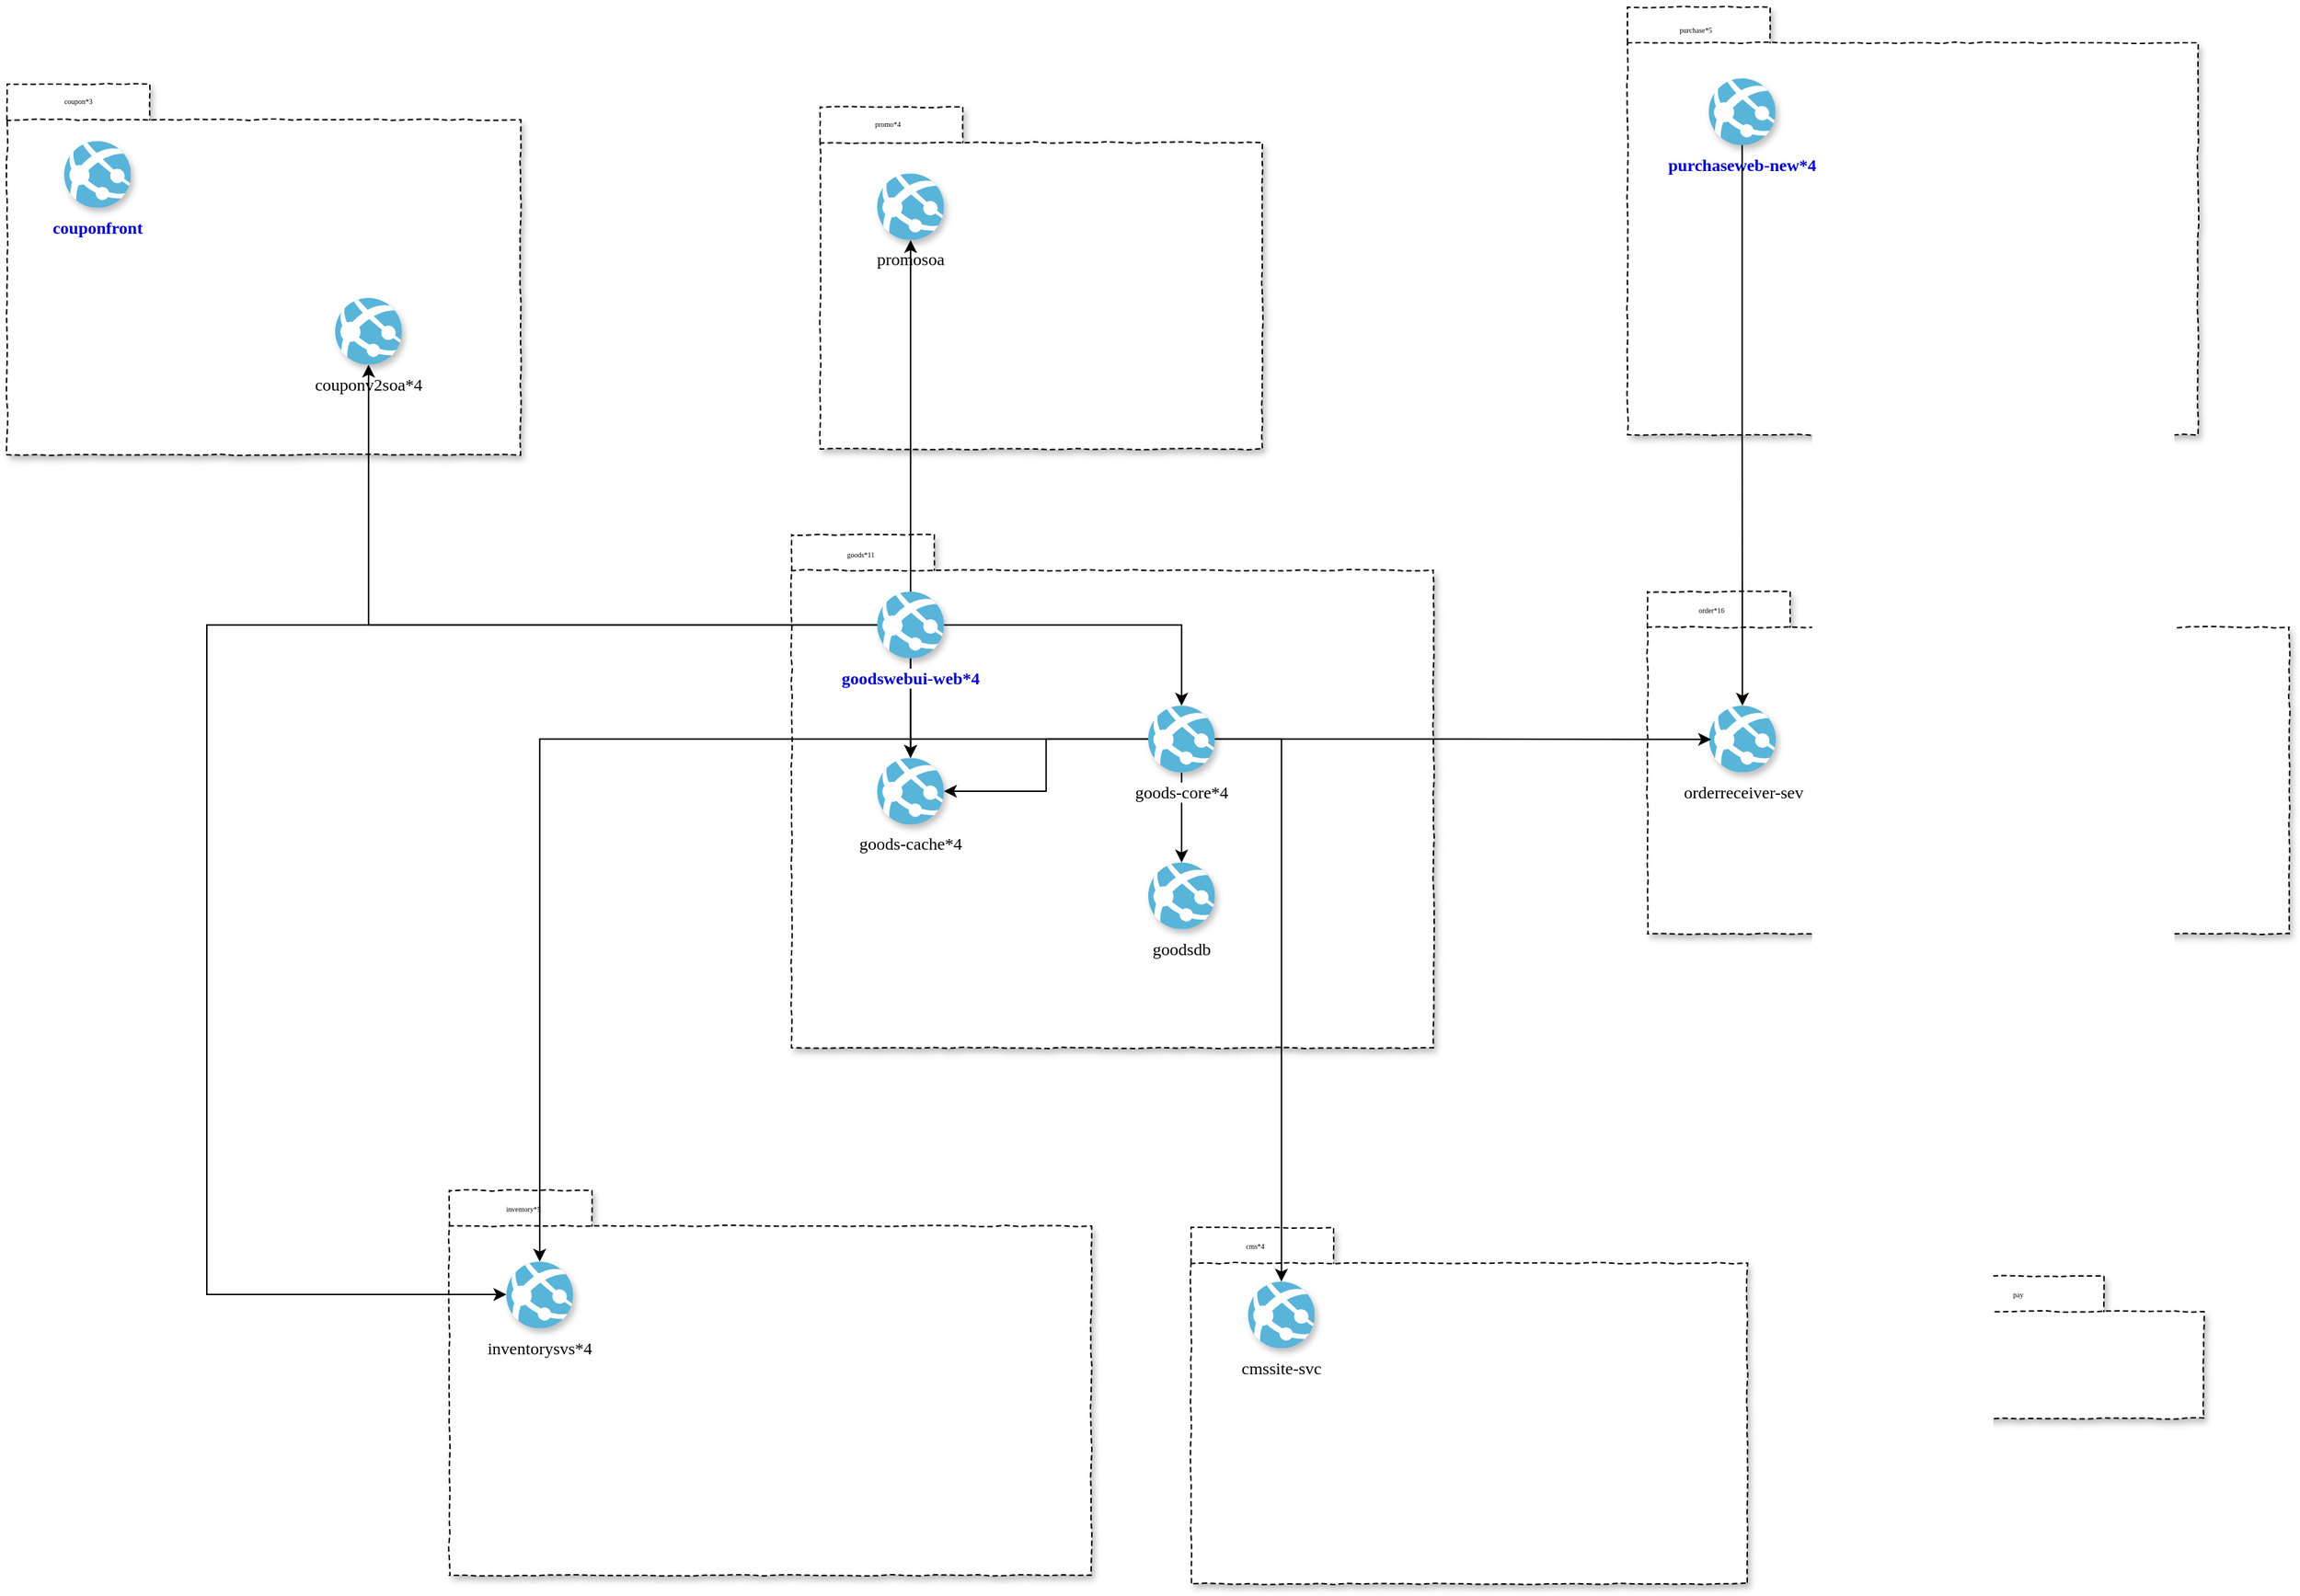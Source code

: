 <mxfile version="20.2.7" type="github">
  <diagram id="czq2NwJjlsjAraEdjovs" name="第 1 页">
    <mxGraphModel dx="1965" dy="1804" grid="1" gridSize="10" guides="1" tooltips="1" connect="1" arrows="1" fold="1" page="1" pageScale="1" pageWidth="827" pageHeight="1169" math="0" shadow="0">
      <root>
        <mxCell id="0" />
        <mxCell id="1" parent="0" />
        <mxCell id="hmzTRBHMW24GZiser8V7-12" value="" style="group" vertex="1" connectable="0" parent="1">
          <mxGeometry x="-220" y="-260" width="450" height="360" as="geometry" />
        </mxCell>
        <mxCell id="hmzTRBHMW24GZiser8V7-7" value="" style="shape=folder;spacingTop=10;tabWidth=100;tabHeight=25;tabPosition=left;dashed=1;enumerate=0;comic=1;jiggle=1;treeMoving=0;treeFolding=0;deletable=1;rotatable=0;noLabel=0;shadow=1;sketch=0;" vertex="1" parent="hmzTRBHMW24GZiser8V7-12">
          <mxGeometry x="10" width="450" height="360" as="geometry" />
        </mxCell>
        <mxCell id="hmzTRBHMW24GZiser8V7-11" value="goods*11" style="text;html=1;strokeColor=none;fillColor=none;align=center;verticalAlign=middle;whiteSpace=wrap;rounded=0;shadow=1;comic=1;sketch=0;jiggle=1;fontFamily=Verdana;fontSize=5;" vertex="1" parent="hmzTRBHMW24GZiser8V7-12">
          <mxGeometry x="14.516" y="-8.882e-16" width="87.097" height="28.8" as="geometry" />
        </mxCell>
        <mxCell id="hmzTRBHMW24GZiser8V7-35" style="edgeStyle=orthogonalEdgeStyle;rounded=0;orthogonalLoop=1;jettySize=auto;html=1;fontFamily=Verdana;fontSize=5;fontColor=#000000;" edge="1" parent="hmzTRBHMW24GZiser8V7-12" source="hmzTRBHMW24GZiser8V7-31" target="hmzTRBHMW24GZiser8V7-34">
          <mxGeometry relative="1" as="geometry" />
        </mxCell>
        <mxCell id="hmzTRBHMW24GZiser8V7-37" style="edgeStyle=orthogonalEdgeStyle;rounded=0;orthogonalLoop=1;jettySize=auto;html=1;fontFamily=Verdana;fontSize=5;fontColor=#000000;" edge="1" parent="hmzTRBHMW24GZiser8V7-12" source="hmzTRBHMW24GZiser8V7-31" target="hmzTRBHMW24GZiser8V7-36">
          <mxGeometry relative="1" as="geometry" />
        </mxCell>
        <mxCell id="hmzTRBHMW24GZiser8V7-44" value="" style="edgeStyle=orthogonalEdgeStyle;rounded=0;orthogonalLoop=1;jettySize=auto;html=1;fontFamily=Verdana;fontSize=5;fontColor=#0000CC;" edge="1" parent="hmzTRBHMW24GZiser8V7-12" source="hmzTRBHMW24GZiser8V7-31" target="hmzTRBHMW24GZiser8V7-36">
          <mxGeometry relative="1" as="geometry" />
        </mxCell>
        <mxCell id="hmzTRBHMW24GZiser8V7-31" value="&lt;b&gt;&lt;font color=&quot;#0000cc&quot;&gt;goodswebui-web*4&lt;/font&gt;&lt;/b&gt;" style="sketch=0;aspect=fixed;html=1;points=[];align=center;image;fontSize=12;image=img/lib/mscae/App_Services.svg;shadow=1;comic=1;jiggle=1;fontFamily=Verdana;" vertex="1" parent="hmzTRBHMW24GZiser8V7-12">
          <mxGeometry x="70" y="40" width="46.8" height="46.8" as="geometry" />
        </mxCell>
        <mxCell id="hmzTRBHMW24GZiser8V7-39" style="edgeStyle=orthogonalEdgeStyle;rounded=0;orthogonalLoop=1;jettySize=auto;html=1;fontFamily=Verdana;fontSize=5;fontColor=#000000;" edge="1" parent="hmzTRBHMW24GZiser8V7-12" source="hmzTRBHMW24GZiser8V7-34" target="hmzTRBHMW24GZiser8V7-38">
          <mxGeometry relative="1" as="geometry" />
        </mxCell>
        <mxCell id="hmzTRBHMW24GZiser8V7-61" style="edgeStyle=orthogonalEdgeStyle;rounded=0;orthogonalLoop=1;jettySize=auto;html=1;fontFamily=Verdana;fontSize=5;fontColor=#0000CC;" edge="1" parent="hmzTRBHMW24GZiser8V7-12" source="hmzTRBHMW24GZiser8V7-34" target="hmzTRBHMW24GZiser8V7-36">
          <mxGeometry relative="1" as="geometry" />
        </mxCell>
        <mxCell id="hmzTRBHMW24GZiser8V7-34" value="&lt;span style=&quot;font-weight: normal;&quot;&gt;goods-core*4&lt;/span&gt;" style="sketch=0;aspect=fixed;html=1;points=[];align=center;image;fontSize=12;image=img/lib/mscae/App_Services.svg;shadow=1;comic=1;jiggle=1;fontFamily=Verdana;fontStyle=1" vertex="1" parent="hmzTRBHMW24GZiser8V7-12">
          <mxGeometry x="260" y="120" width="46.8" height="46.8" as="geometry" />
        </mxCell>
        <mxCell id="hmzTRBHMW24GZiser8V7-36" value="&lt;span style=&quot;font-weight: normal;&quot;&gt;goods-cache*4&lt;/span&gt;" style="sketch=0;aspect=fixed;html=1;points=[];align=center;image;fontSize=12;image=img/lib/mscae/App_Services.svg;shadow=1;comic=1;jiggle=1;fontFamily=Verdana;fontStyle=1" vertex="1" parent="hmzTRBHMW24GZiser8V7-12">
          <mxGeometry x="70" y="156.6" width="46.8" height="46.8" as="geometry" />
        </mxCell>
        <mxCell id="hmzTRBHMW24GZiser8V7-38" value="&lt;span style=&quot;font-weight: normal;&quot;&gt;goodsdb&lt;/span&gt;" style="sketch=0;aspect=fixed;html=1;points=[];align=center;image;fontSize=12;image=img/lib/mscae/App_Services.svg;shadow=1;comic=1;jiggle=1;fontFamily=Verdana;fontStyle=1" vertex="1" parent="hmzTRBHMW24GZiser8V7-12">
          <mxGeometry x="260" y="230" width="46.8" height="46.8" as="geometry" />
        </mxCell>
        <mxCell id="hmzTRBHMW24GZiser8V7-13" value="" style="group" vertex="1" connectable="0" parent="1">
          <mxGeometry x="376" y="-630" width="400" height="300" as="geometry" />
        </mxCell>
        <mxCell id="hmzTRBHMW24GZiser8V7-14" value="" style="shape=folder;spacingTop=10;tabWidth=100;tabHeight=25;tabPosition=left;dashed=1;enumerate=0;comic=1;jiggle=1;treeMoving=0;treeFolding=0;deletable=1;rotatable=0;noLabel=0;shadow=1;sketch=0;" vertex="1" parent="hmzTRBHMW24GZiser8V7-13">
          <mxGeometry width="400" height="300" as="geometry" />
        </mxCell>
        <mxCell id="hmzTRBHMW24GZiser8V7-15" value="purchase*5" style="text;html=1;strokeColor=none;fillColor=none;align=center;verticalAlign=middle;whiteSpace=wrap;rounded=0;shadow=1;comic=1;sketch=0;jiggle=1;fontFamily=Verdana;fontSize=5;" vertex="1" parent="hmzTRBHMW24GZiser8V7-13">
          <mxGeometry width="96.47" height="31" as="geometry" />
        </mxCell>
        <mxCell id="hmzTRBHMW24GZiser8V7-43" value="&lt;b&gt;&lt;font color=&quot;#0000cc&quot;&gt;purchaseweb-new*4&lt;/font&gt;&lt;/b&gt;" style="sketch=0;aspect=fixed;html=1;points=[];align=center;image;fontSize=12;image=img/lib/mscae/App_Services.svg;shadow=1;comic=1;jiggle=1;fontFamily=Verdana;" vertex="1" parent="hmzTRBHMW24GZiser8V7-13">
          <mxGeometry x="57.0" y="50" width="46.8" height="46.8" as="geometry" />
        </mxCell>
        <mxCell id="hmzTRBHMW24GZiser8V7-16" value="" style="group" vertex="1" connectable="0" parent="1">
          <mxGeometry x="-760" y="-576" width="360" height="260" as="geometry" />
        </mxCell>
        <mxCell id="hmzTRBHMW24GZiser8V7-17" value="" style="shape=folder;spacingTop=10;tabWidth=100;tabHeight=25;tabPosition=left;dashed=1;enumerate=0;comic=1;jiggle=1;treeMoving=0;treeFolding=0;deletable=1;rotatable=0;noLabel=0;shadow=1;sketch=0;" vertex="1" parent="hmzTRBHMW24GZiser8V7-16">
          <mxGeometry width="360" height="260" as="geometry" />
        </mxCell>
        <mxCell id="hmzTRBHMW24GZiser8V7-18" value="coupon*3" style="text;html=1;strokeColor=none;fillColor=none;align=center;verticalAlign=middle;whiteSpace=wrap;rounded=0;shadow=1;comic=1;sketch=0;jiggle=1;fontFamily=Verdana;fontSize=5;" vertex="1" parent="hmzTRBHMW24GZiser8V7-16">
          <mxGeometry y="-8" width="100" height="40" as="geometry" />
        </mxCell>
        <mxCell id="hmzTRBHMW24GZiser8V7-49" value="&lt;font style=&quot;&quot; color=&quot;#0000cc&quot;&gt;&lt;b&gt;couponfront&lt;/b&gt;&lt;br&gt;&lt;/font&gt;" style="sketch=0;aspect=fixed;html=1;points=[];align=center;image;fontSize=12;image=img/lib/mscae/App_Services.svg;shadow=1;comic=1;jiggle=1;fontFamily=Verdana;" vertex="1" parent="hmzTRBHMW24GZiser8V7-16">
          <mxGeometry x="40.0" y="40" width="46.8" height="46.8" as="geometry" />
        </mxCell>
        <mxCell id="hmzTRBHMW24GZiser8V7-55" value="&lt;span style=&quot;font-weight: 400;&quot;&gt;couponv2soa*4&lt;/span&gt;" style="sketch=0;aspect=fixed;html=1;points=[];align=center;image;fontSize=12;image=img/lib/mscae/App_Services.svg;shadow=1;comic=1;jiggle=1;fontFamily=Verdana;fontStyle=1" vertex="1" parent="hmzTRBHMW24GZiser8V7-16">
          <mxGeometry x="230" y="150" width="46.8" height="46.8" as="geometry" />
        </mxCell>
        <mxCell id="hmzTRBHMW24GZiser8V7-19" value="" style="group" vertex="1" connectable="0" parent="1">
          <mxGeometry x="-180" y="-530" width="300" height="220" as="geometry" />
        </mxCell>
        <mxCell id="hmzTRBHMW24GZiser8V7-20" value="" style="shape=folder;spacingTop=10;tabWidth=100;tabHeight=25;tabPosition=left;dashed=1;enumerate=0;comic=1;jiggle=1;treeMoving=0;treeFolding=0;deletable=1;rotatable=0;noLabel=0;shadow=1;sketch=0;" vertex="1" parent="hmzTRBHMW24GZiser8V7-19">
          <mxGeometry x="-10" y="-30" width="310" height="240" as="geometry" />
        </mxCell>
        <mxCell id="hmzTRBHMW24GZiser8V7-58" value="&lt;span style=&quot;font-weight: 400;&quot;&gt;promosoa&lt;/span&gt;" style="sketch=0;aspect=fixed;html=1;points=[];align=center;image;fontSize=12;image=img/lib/mscae/App_Services.svg;shadow=1;comic=1;jiggle=1;fontFamily=Verdana;fontStyle=1" vertex="1" parent="hmzTRBHMW24GZiser8V7-19">
          <mxGeometry x="30" y="16.6" width="46.8" height="46.8" as="geometry" />
        </mxCell>
        <mxCell id="hmzTRBHMW24GZiser8V7-21" value="promo*4" style="text;html=1;strokeColor=none;fillColor=none;align=center;verticalAlign=middle;whiteSpace=wrap;rounded=0;shadow=1;comic=1;sketch=0;jiggle=1;fontFamily=Verdana;fontSize=5;" vertex="1" parent="hmzTRBHMW24GZiser8V7-19">
          <mxGeometry x="-9.998" y="-40" width="95.294" height="44" as="geometry" />
        </mxCell>
        <mxCell id="hmzTRBHMW24GZiser8V7-22" value="" style="group" vertex="1" connectable="0" parent="1">
          <mxGeometry x="390" y="-220" width="450" height="240" as="geometry" />
        </mxCell>
        <mxCell id="hmzTRBHMW24GZiser8V7-23" value="" style="shape=folder;spacingTop=10;tabWidth=100;tabHeight=25;tabPosition=left;dashed=1;enumerate=0;comic=1;jiggle=1;treeMoving=0;treeFolding=0;deletable=1;rotatable=0;noLabel=0;shadow=1;sketch=0;" vertex="1" parent="hmzTRBHMW24GZiser8V7-22">
          <mxGeometry width="450" height="240" as="geometry" />
        </mxCell>
        <mxCell id="hmzTRBHMW24GZiser8V7-24" value="order*16" style="text;html=1;strokeColor=none;fillColor=none;align=center;verticalAlign=middle;whiteSpace=wrap;rounded=0;shadow=1;comic=1;sketch=0;jiggle=1;fontFamily=Verdana;fontSize=5;" vertex="1" parent="hmzTRBHMW24GZiser8V7-22">
          <mxGeometry y="-2" width="90" height="30" as="geometry" />
        </mxCell>
        <mxCell id="hmzTRBHMW24GZiser8V7-40" value="&lt;span style=&quot;font-weight: 400;&quot;&gt;orderreceiver-sev&lt;/span&gt;" style="sketch=0;aspect=fixed;html=1;points=[];align=center;image;fontSize=12;image=img/lib/mscae/App_Services.svg;shadow=1;comic=1;jiggle=1;fontFamily=Verdana;fontStyle=1" vertex="1" parent="hmzTRBHMW24GZiser8V7-22">
          <mxGeometry x="43.2" y="80" width="46.8" height="46.8" as="geometry" />
        </mxCell>
        <mxCell id="hmzTRBHMW24GZiser8V7-25" value="" style="group" vertex="1" connectable="0" parent="1">
          <mxGeometry x="610" y="260" width="170" height="100" as="geometry" />
        </mxCell>
        <mxCell id="hmzTRBHMW24GZiser8V7-26" value="" style="shape=folder;spacingTop=10;tabWidth=100;tabHeight=25;tabPosition=left;dashed=1;enumerate=0;comic=1;jiggle=1;treeMoving=0;treeFolding=0;deletable=1;rotatable=0;noLabel=0;shadow=1;sketch=0;" vertex="1" parent="hmzTRBHMW24GZiser8V7-25">
          <mxGeometry width="170" height="100" as="geometry" />
        </mxCell>
        <mxCell id="hmzTRBHMW24GZiser8V7-27" value="pay" style="text;html=1;strokeColor=none;fillColor=none;align=center;verticalAlign=middle;whiteSpace=wrap;rounded=0;shadow=1;comic=1;sketch=0;jiggle=1;fontFamily=Verdana;fontSize=5;" vertex="1" parent="hmzTRBHMW24GZiser8V7-25">
          <mxGeometry x="10" y="3" width="60" height="20" as="geometry" />
        </mxCell>
        <mxCell id="hmzTRBHMW24GZiser8V7-28" value="" style="group" vertex="1" connectable="0" parent="1">
          <mxGeometry x="-450" y="200" width="450" height="270" as="geometry" />
        </mxCell>
        <mxCell id="hmzTRBHMW24GZiser8V7-29" value="" style="shape=folder;spacingTop=10;tabWidth=100;tabHeight=25;tabPosition=left;dashed=1;enumerate=0;comic=1;jiggle=1;treeMoving=0;treeFolding=0;deletable=1;rotatable=0;noLabel=0;shadow=1;sketch=0;" vertex="1" parent="hmzTRBHMW24GZiser8V7-28">
          <mxGeometry width="450" height="270" as="geometry" />
        </mxCell>
        <mxCell id="hmzTRBHMW24GZiser8V7-30" value="inventory*5" style="text;html=1;strokeColor=none;fillColor=none;align=center;verticalAlign=middle;whiteSpace=wrap;rounded=0;shadow=1;comic=1;sketch=0;jiggle=1;fontFamily=Verdana;fontSize=5;" vertex="1" parent="hmzTRBHMW24GZiser8V7-28">
          <mxGeometry y="-3" width="103.53" height="31.9" as="geometry" />
        </mxCell>
        <mxCell id="hmzTRBHMW24GZiser8V7-47" value="&lt;span style=&quot;font-weight: 400;&quot;&gt;inventorysvs*4&lt;/span&gt;" style="sketch=0;aspect=fixed;html=1;points=[];align=center;image;fontSize=12;image=img/lib/mscae/App_Services.svg;shadow=1;comic=1;jiggle=1;fontFamily=Verdana;fontStyle=1" vertex="1" parent="hmzTRBHMW24GZiser8V7-28">
          <mxGeometry x="40" y="50" width="46.8" height="46.8" as="geometry" />
        </mxCell>
        <mxCell id="hmzTRBHMW24GZiser8V7-45" style="edgeStyle=orthogonalEdgeStyle;rounded=0;orthogonalLoop=1;jettySize=auto;html=1;fontFamily=Verdana;fontSize=5;fontColor=#0000CC;" edge="1" parent="1" source="hmzTRBHMW24GZiser8V7-43" target="hmzTRBHMW24GZiser8V7-40">
          <mxGeometry relative="1" as="geometry" />
        </mxCell>
        <mxCell id="hmzTRBHMW24GZiser8V7-46" style="edgeStyle=orthogonalEdgeStyle;rounded=0;orthogonalLoop=1;jettySize=auto;html=1;entryX=0.031;entryY=0.506;entryDx=0;entryDy=0;entryPerimeter=0;fontFamily=Verdana;fontSize=5;fontColor=#0000CC;" edge="1" parent="1" source="hmzTRBHMW24GZiser8V7-34" target="hmzTRBHMW24GZiser8V7-40">
          <mxGeometry relative="1" as="geometry" />
        </mxCell>
        <mxCell id="hmzTRBHMW24GZiser8V7-48" style="edgeStyle=orthogonalEdgeStyle;rounded=0;orthogonalLoop=1;jettySize=auto;html=1;fontFamily=Verdana;fontSize=5;fontColor=#0000CC;" edge="1" parent="1" source="hmzTRBHMW24GZiser8V7-34" target="hmzTRBHMW24GZiser8V7-47">
          <mxGeometry relative="1" as="geometry" />
        </mxCell>
        <mxCell id="hmzTRBHMW24GZiser8V7-50" value="" style="group" vertex="1" connectable="0" parent="1">
          <mxGeometry x="70" y="226" width="390" height="250" as="geometry" />
        </mxCell>
        <mxCell id="hmzTRBHMW24GZiser8V7-51" value="" style="shape=folder;spacingTop=10;tabWidth=100;tabHeight=25;tabPosition=left;dashed=1;enumerate=0;comic=1;jiggle=1;treeMoving=0;treeFolding=0;deletable=1;rotatable=0;noLabel=0;shadow=1;sketch=0;" vertex="1" parent="hmzTRBHMW24GZiser8V7-50">
          <mxGeometry width="390" height="250" as="geometry" />
        </mxCell>
        <mxCell id="hmzTRBHMW24GZiser8V7-52" value="cms*4" style="text;html=1;strokeColor=none;fillColor=none;align=center;verticalAlign=middle;whiteSpace=wrap;rounded=0;shadow=1;comic=1;sketch=0;jiggle=1;fontFamily=Verdana;fontSize=5;" vertex="1" parent="hmzTRBHMW24GZiser8V7-50">
          <mxGeometry x="10" y="-2" width="70" height="30" as="geometry" />
        </mxCell>
        <mxCell id="hmzTRBHMW24GZiser8V7-53" value="&lt;span style=&quot;font-weight: 400;&quot;&gt;cmssite-svc&lt;/span&gt;" style="sketch=0;aspect=fixed;html=1;points=[];align=center;image;fontSize=12;image=img/lib/mscae/App_Services.svg;shadow=1;comic=1;jiggle=1;fontFamily=Verdana;fontStyle=1" vertex="1" parent="hmzTRBHMW24GZiser8V7-50">
          <mxGeometry x="40" y="38" width="46.8" height="46.8" as="geometry" />
        </mxCell>
        <mxCell id="hmzTRBHMW24GZiser8V7-54" style="edgeStyle=orthogonalEdgeStyle;rounded=0;orthogonalLoop=1;jettySize=auto;html=1;fontFamily=Verdana;fontSize=5;fontColor=#0000CC;" edge="1" parent="1" source="hmzTRBHMW24GZiser8V7-34" target="hmzTRBHMW24GZiser8V7-53">
          <mxGeometry relative="1" as="geometry" />
        </mxCell>
        <mxCell id="hmzTRBHMW24GZiser8V7-56" style="edgeStyle=orthogonalEdgeStyle;rounded=0;orthogonalLoop=1;jettySize=auto;html=1;fontFamily=Verdana;fontSize=5;fontColor=#0000CC;" edge="1" parent="1" source="hmzTRBHMW24GZiser8V7-31" target="hmzTRBHMW24GZiser8V7-55">
          <mxGeometry relative="1" as="geometry" />
        </mxCell>
        <mxCell id="hmzTRBHMW24GZiser8V7-57" style="edgeStyle=orthogonalEdgeStyle;rounded=0;orthogonalLoop=1;jettySize=auto;html=1;fontFamily=Verdana;fontSize=5;fontColor=#0000CC;" edge="1" parent="1" source="hmzTRBHMW24GZiser8V7-31" target="hmzTRBHMW24GZiser8V7-47">
          <mxGeometry relative="1" as="geometry">
            <Array as="points">
              <mxPoint x="-620" y="-197" />
              <mxPoint x="-620" y="273" />
            </Array>
          </mxGeometry>
        </mxCell>
        <mxCell id="hmzTRBHMW24GZiser8V7-59" style="edgeStyle=orthogonalEdgeStyle;rounded=0;orthogonalLoop=1;jettySize=auto;html=1;fontFamily=Verdana;fontSize=5;fontColor=#0000CC;" edge="1" parent="1" source="hmzTRBHMW24GZiser8V7-31" target="hmzTRBHMW24GZiser8V7-58">
          <mxGeometry relative="1" as="geometry" />
        </mxCell>
      </root>
    </mxGraphModel>
  </diagram>
</mxfile>

